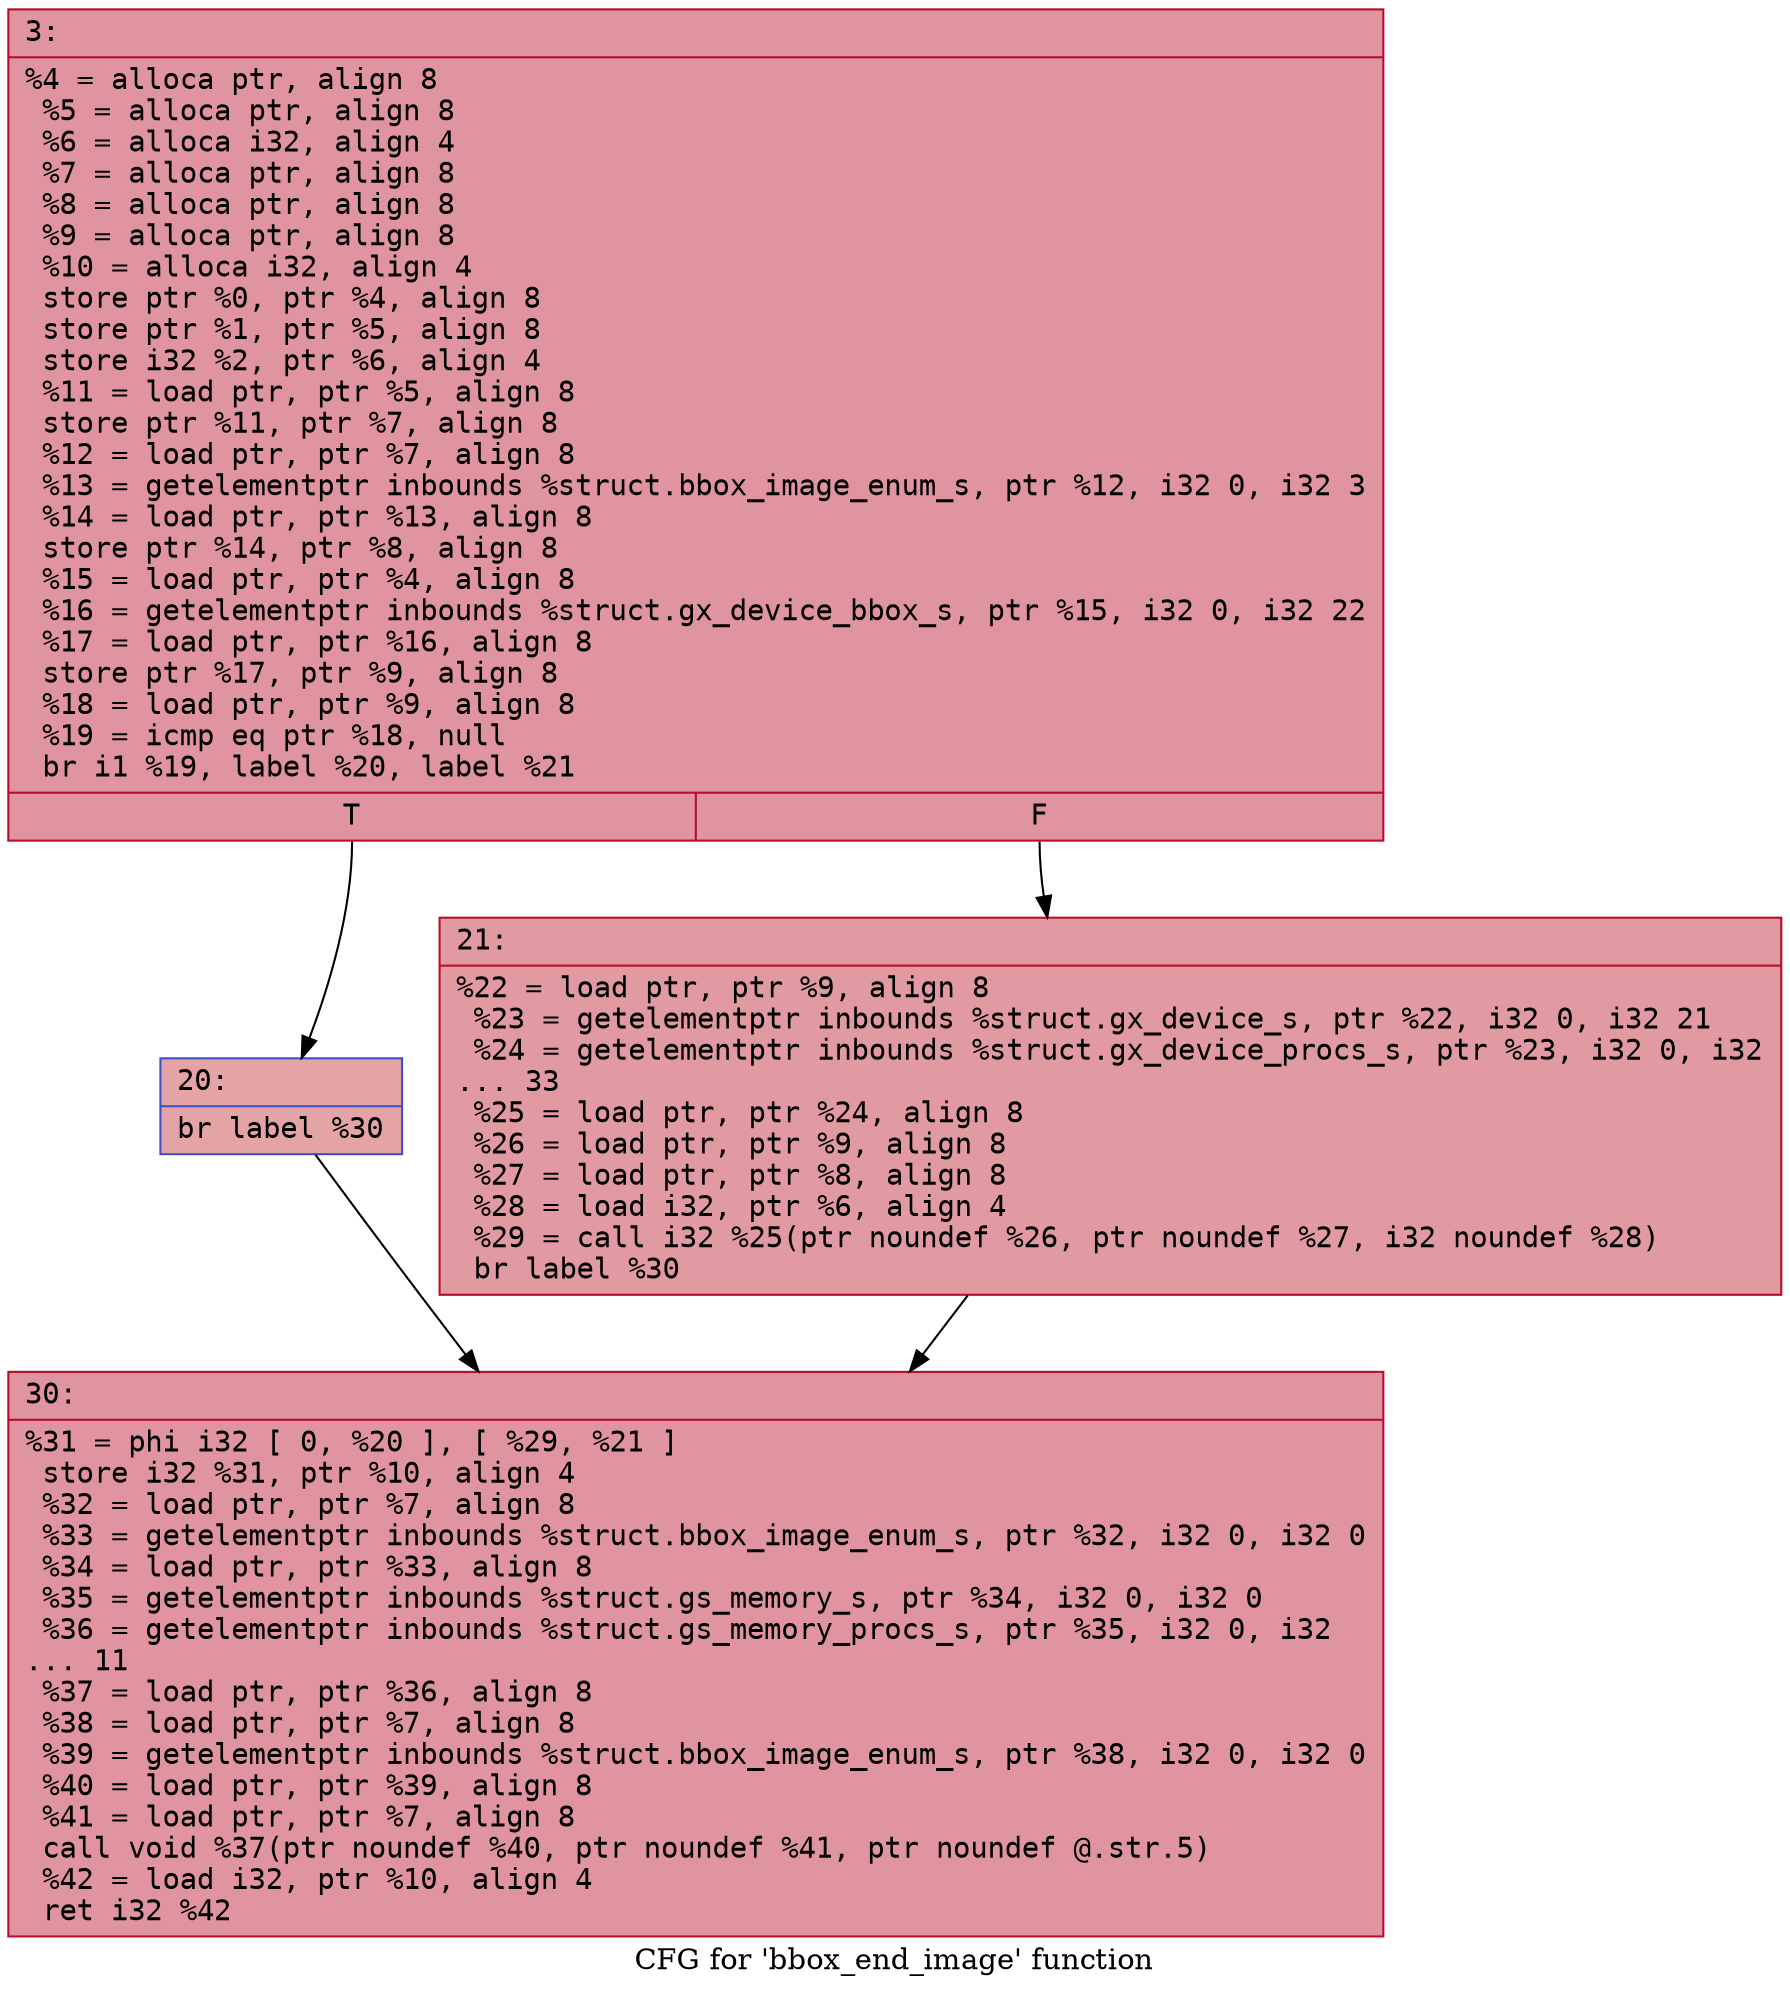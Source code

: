 digraph "CFG for 'bbox_end_image' function" {
	label="CFG for 'bbox_end_image' function";

	Node0x60000323a800 [shape=record,color="#b70d28ff", style=filled, fillcolor="#b70d2870" fontname="Courier",label="{3:\l|  %4 = alloca ptr, align 8\l  %5 = alloca ptr, align 8\l  %6 = alloca i32, align 4\l  %7 = alloca ptr, align 8\l  %8 = alloca ptr, align 8\l  %9 = alloca ptr, align 8\l  %10 = alloca i32, align 4\l  store ptr %0, ptr %4, align 8\l  store ptr %1, ptr %5, align 8\l  store i32 %2, ptr %6, align 4\l  %11 = load ptr, ptr %5, align 8\l  store ptr %11, ptr %7, align 8\l  %12 = load ptr, ptr %7, align 8\l  %13 = getelementptr inbounds %struct.bbox_image_enum_s, ptr %12, i32 0, i32 3\l  %14 = load ptr, ptr %13, align 8\l  store ptr %14, ptr %8, align 8\l  %15 = load ptr, ptr %4, align 8\l  %16 = getelementptr inbounds %struct.gx_device_bbox_s, ptr %15, i32 0, i32 22\l  %17 = load ptr, ptr %16, align 8\l  store ptr %17, ptr %9, align 8\l  %18 = load ptr, ptr %9, align 8\l  %19 = icmp eq ptr %18, null\l  br i1 %19, label %20, label %21\l|{<s0>T|<s1>F}}"];
	Node0x60000323a800:s0 -> Node0x60000323a850[tooltip="3 -> 20\nProbability 37.50%" ];
	Node0x60000323a800:s1 -> Node0x60000323a8a0[tooltip="3 -> 21\nProbability 62.50%" ];
	Node0x60000323a850 [shape=record,color="#3d50c3ff", style=filled, fillcolor="#c32e3170" fontname="Courier",label="{20:\l|  br label %30\l}"];
	Node0x60000323a850 -> Node0x60000323a8f0[tooltip="20 -> 30\nProbability 100.00%" ];
	Node0x60000323a8a0 [shape=record,color="#b70d28ff", style=filled, fillcolor="#bb1b2c70" fontname="Courier",label="{21:\l|  %22 = load ptr, ptr %9, align 8\l  %23 = getelementptr inbounds %struct.gx_device_s, ptr %22, i32 0, i32 21\l  %24 = getelementptr inbounds %struct.gx_device_procs_s, ptr %23, i32 0, i32\l... 33\l  %25 = load ptr, ptr %24, align 8\l  %26 = load ptr, ptr %9, align 8\l  %27 = load ptr, ptr %8, align 8\l  %28 = load i32, ptr %6, align 4\l  %29 = call i32 %25(ptr noundef %26, ptr noundef %27, i32 noundef %28)\l  br label %30\l}"];
	Node0x60000323a8a0 -> Node0x60000323a8f0[tooltip="21 -> 30\nProbability 100.00%" ];
	Node0x60000323a8f0 [shape=record,color="#b70d28ff", style=filled, fillcolor="#b70d2870" fontname="Courier",label="{30:\l|  %31 = phi i32 [ 0, %20 ], [ %29, %21 ]\l  store i32 %31, ptr %10, align 4\l  %32 = load ptr, ptr %7, align 8\l  %33 = getelementptr inbounds %struct.bbox_image_enum_s, ptr %32, i32 0, i32 0\l  %34 = load ptr, ptr %33, align 8\l  %35 = getelementptr inbounds %struct.gs_memory_s, ptr %34, i32 0, i32 0\l  %36 = getelementptr inbounds %struct.gs_memory_procs_s, ptr %35, i32 0, i32\l... 11\l  %37 = load ptr, ptr %36, align 8\l  %38 = load ptr, ptr %7, align 8\l  %39 = getelementptr inbounds %struct.bbox_image_enum_s, ptr %38, i32 0, i32 0\l  %40 = load ptr, ptr %39, align 8\l  %41 = load ptr, ptr %7, align 8\l  call void %37(ptr noundef %40, ptr noundef %41, ptr noundef @.str.5)\l  %42 = load i32, ptr %10, align 4\l  ret i32 %42\l}"];
}

